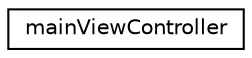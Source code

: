 digraph G
{
  edge [fontname="Helvetica",fontsize="10",labelfontname="Helvetica",labelfontsize="10"];
  node [fontname="Helvetica",fontsize="10",shape=record];
  rankdir=LR;
  Node1 [label="mainViewController",height=0.2,width=0.4,color="black", fillcolor="white", style="filled",URL="$interfacemain_view_controller.html"];
}
